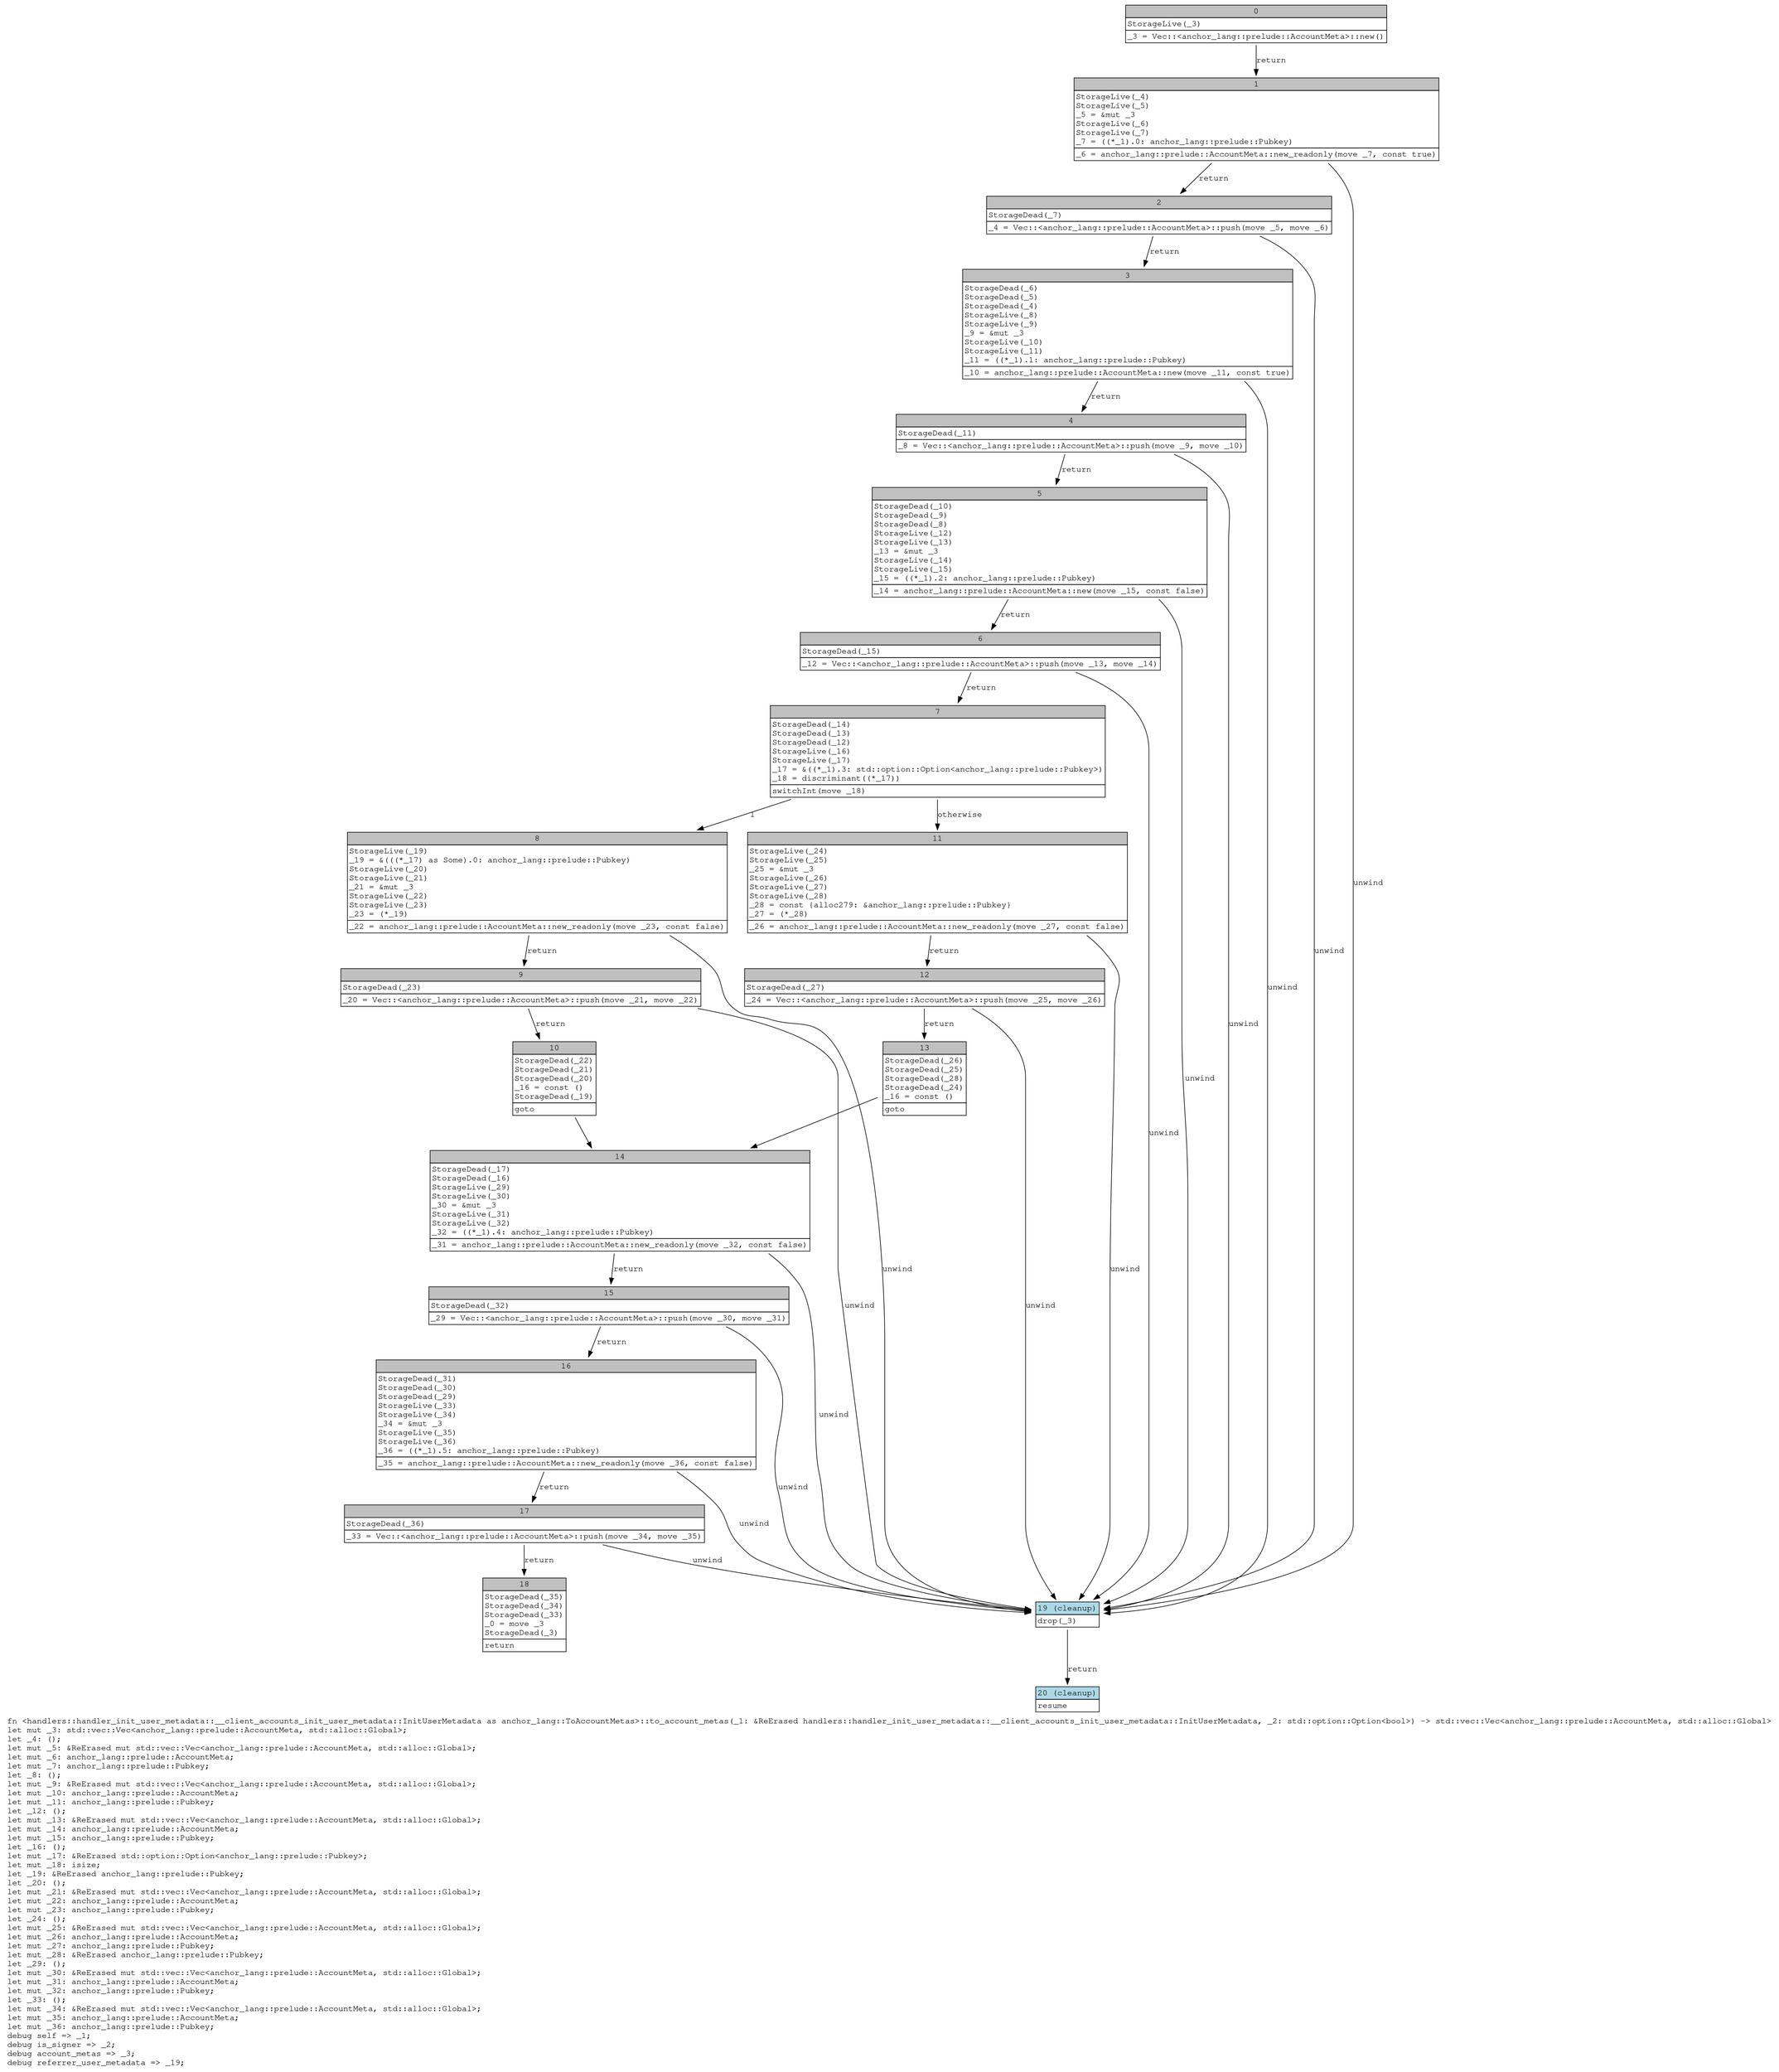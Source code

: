 digraph Mir_0_4496 {
    graph [fontname="Courier, monospace"];
    node [fontname="Courier, monospace"];
    edge [fontname="Courier, monospace"];
    label=<fn &lt;handlers::handler_init_user_metadata::__client_accounts_init_user_metadata::InitUserMetadata as anchor_lang::ToAccountMetas&gt;::to_account_metas(_1: &amp;ReErased handlers::handler_init_user_metadata::__client_accounts_init_user_metadata::InitUserMetadata, _2: std::option::Option&lt;bool&gt;) -&gt; std::vec::Vec&lt;anchor_lang::prelude::AccountMeta, std::alloc::Global&gt;<br align="left"/>let mut _3: std::vec::Vec&lt;anchor_lang::prelude::AccountMeta, std::alloc::Global&gt;;<br align="left"/>let _4: ();<br align="left"/>let mut _5: &amp;ReErased mut std::vec::Vec&lt;anchor_lang::prelude::AccountMeta, std::alloc::Global&gt;;<br align="left"/>let mut _6: anchor_lang::prelude::AccountMeta;<br align="left"/>let mut _7: anchor_lang::prelude::Pubkey;<br align="left"/>let _8: ();<br align="left"/>let mut _9: &amp;ReErased mut std::vec::Vec&lt;anchor_lang::prelude::AccountMeta, std::alloc::Global&gt;;<br align="left"/>let mut _10: anchor_lang::prelude::AccountMeta;<br align="left"/>let mut _11: anchor_lang::prelude::Pubkey;<br align="left"/>let _12: ();<br align="left"/>let mut _13: &amp;ReErased mut std::vec::Vec&lt;anchor_lang::prelude::AccountMeta, std::alloc::Global&gt;;<br align="left"/>let mut _14: anchor_lang::prelude::AccountMeta;<br align="left"/>let mut _15: anchor_lang::prelude::Pubkey;<br align="left"/>let _16: ();<br align="left"/>let mut _17: &amp;ReErased std::option::Option&lt;anchor_lang::prelude::Pubkey&gt;;<br align="left"/>let mut _18: isize;<br align="left"/>let _19: &amp;ReErased anchor_lang::prelude::Pubkey;<br align="left"/>let _20: ();<br align="left"/>let mut _21: &amp;ReErased mut std::vec::Vec&lt;anchor_lang::prelude::AccountMeta, std::alloc::Global&gt;;<br align="left"/>let mut _22: anchor_lang::prelude::AccountMeta;<br align="left"/>let mut _23: anchor_lang::prelude::Pubkey;<br align="left"/>let _24: ();<br align="left"/>let mut _25: &amp;ReErased mut std::vec::Vec&lt;anchor_lang::prelude::AccountMeta, std::alloc::Global&gt;;<br align="left"/>let mut _26: anchor_lang::prelude::AccountMeta;<br align="left"/>let mut _27: anchor_lang::prelude::Pubkey;<br align="left"/>let mut _28: &amp;ReErased anchor_lang::prelude::Pubkey;<br align="left"/>let _29: ();<br align="left"/>let mut _30: &amp;ReErased mut std::vec::Vec&lt;anchor_lang::prelude::AccountMeta, std::alloc::Global&gt;;<br align="left"/>let mut _31: anchor_lang::prelude::AccountMeta;<br align="left"/>let mut _32: anchor_lang::prelude::Pubkey;<br align="left"/>let _33: ();<br align="left"/>let mut _34: &amp;ReErased mut std::vec::Vec&lt;anchor_lang::prelude::AccountMeta, std::alloc::Global&gt;;<br align="left"/>let mut _35: anchor_lang::prelude::AccountMeta;<br align="left"/>let mut _36: anchor_lang::prelude::Pubkey;<br align="left"/>debug self =&gt; _1;<br align="left"/>debug is_signer =&gt; _2;<br align="left"/>debug account_metas =&gt; _3;<br align="left"/>debug referrer_user_metadata =&gt; _19;<br align="left"/>>;
    bb0__0_4496 [shape="none", label=<<table border="0" cellborder="1" cellspacing="0"><tr><td bgcolor="gray" align="center" colspan="1">0</td></tr><tr><td align="left" balign="left">StorageLive(_3)<br/></td></tr><tr><td align="left">_3 = Vec::&lt;anchor_lang::prelude::AccountMeta&gt;::new()</td></tr></table>>];
    bb1__0_4496 [shape="none", label=<<table border="0" cellborder="1" cellspacing="0"><tr><td bgcolor="gray" align="center" colspan="1">1</td></tr><tr><td align="left" balign="left">StorageLive(_4)<br/>StorageLive(_5)<br/>_5 = &amp;mut _3<br/>StorageLive(_6)<br/>StorageLive(_7)<br/>_7 = ((*_1).0: anchor_lang::prelude::Pubkey)<br/></td></tr><tr><td align="left">_6 = anchor_lang::prelude::AccountMeta::new_readonly(move _7, const true)</td></tr></table>>];
    bb2__0_4496 [shape="none", label=<<table border="0" cellborder="1" cellspacing="0"><tr><td bgcolor="gray" align="center" colspan="1">2</td></tr><tr><td align="left" balign="left">StorageDead(_7)<br/></td></tr><tr><td align="left">_4 = Vec::&lt;anchor_lang::prelude::AccountMeta&gt;::push(move _5, move _6)</td></tr></table>>];
    bb3__0_4496 [shape="none", label=<<table border="0" cellborder="1" cellspacing="0"><tr><td bgcolor="gray" align="center" colspan="1">3</td></tr><tr><td align="left" balign="left">StorageDead(_6)<br/>StorageDead(_5)<br/>StorageDead(_4)<br/>StorageLive(_8)<br/>StorageLive(_9)<br/>_9 = &amp;mut _3<br/>StorageLive(_10)<br/>StorageLive(_11)<br/>_11 = ((*_1).1: anchor_lang::prelude::Pubkey)<br/></td></tr><tr><td align="left">_10 = anchor_lang::prelude::AccountMeta::new(move _11, const true)</td></tr></table>>];
    bb4__0_4496 [shape="none", label=<<table border="0" cellborder="1" cellspacing="0"><tr><td bgcolor="gray" align="center" colspan="1">4</td></tr><tr><td align="left" balign="left">StorageDead(_11)<br/></td></tr><tr><td align="left">_8 = Vec::&lt;anchor_lang::prelude::AccountMeta&gt;::push(move _9, move _10)</td></tr></table>>];
    bb5__0_4496 [shape="none", label=<<table border="0" cellborder="1" cellspacing="0"><tr><td bgcolor="gray" align="center" colspan="1">5</td></tr><tr><td align="left" balign="left">StorageDead(_10)<br/>StorageDead(_9)<br/>StorageDead(_8)<br/>StorageLive(_12)<br/>StorageLive(_13)<br/>_13 = &amp;mut _3<br/>StorageLive(_14)<br/>StorageLive(_15)<br/>_15 = ((*_1).2: anchor_lang::prelude::Pubkey)<br/></td></tr><tr><td align="left">_14 = anchor_lang::prelude::AccountMeta::new(move _15, const false)</td></tr></table>>];
    bb6__0_4496 [shape="none", label=<<table border="0" cellborder="1" cellspacing="0"><tr><td bgcolor="gray" align="center" colspan="1">6</td></tr><tr><td align="left" balign="left">StorageDead(_15)<br/></td></tr><tr><td align="left">_12 = Vec::&lt;anchor_lang::prelude::AccountMeta&gt;::push(move _13, move _14)</td></tr></table>>];
    bb7__0_4496 [shape="none", label=<<table border="0" cellborder="1" cellspacing="0"><tr><td bgcolor="gray" align="center" colspan="1">7</td></tr><tr><td align="left" balign="left">StorageDead(_14)<br/>StorageDead(_13)<br/>StorageDead(_12)<br/>StorageLive(_16)<br/>StorageLive(_17)<br/>_17 = &amp;((*_1).3: std::option::Option&lt;anchor_lang::prelude::Pubkey&gt;)<br/>_18 = discriminant((*_17))<br/></td></tr><tr><td align="left">switchInt(move _18)</td></tr></table>>];
    bb8__0_4496 [shape="none", label=<<table border="0" cellborder="1" cellspacing="0"><tr><td bgcolor="gray" align="center" colspan="1">8</td></tr><tr><td align="left" balign="left">StorageLive(_19)<br/>_19 = &amp;(((*_17) as Some).0: anchor_lang::prelude::Pubkey)<br/>StorageLive(_20)<br/>StorageLive(_21)<br/>_21 = &amp;mut _3<br/>StorageLive(_22)<br/>StorageLive(_23)<br/>_23 = (*_19)<br/></td></tr><tr><td align="left">_22 = anchor_lang::prelude::AccountMeta::new_readonly(move _23, const false)</td></tr></table>>];
    bb9__0_4496 [shape="none", label=<<table border="0" cellborder="1" cellspacing="0"><tr><td bgcolor="gray" align="center" colspan="1">9</td></tr><tr><td align="left" balign="left">StorageDead(_23)<br/></td></tr><tr><td align="left">_20 = Vec::&lt;anchor_lang::prelude::AccountMeta&gt;::push(move _21, move _22)</td></tr></table>>];
    bb10__0_4496 [shape="none", label=<<table border="0" cellborder="1" cellspacing="0"><tr><td bgcolor="gray" align="center" colspan="1">10</td></tr><tr><td align="left" balign="left">StorageDead(_22)<br/>StorageDead(_21)<br/>StorageDead(_20)<br/>_16 = const ()<br/>StorageDead(_19)<br/></td></tr><tr><td align="left">goto</td></tr></table>>];
    bb11__0_4496 [shape="none", label=<<table border="0" cellborder="1" cellspacing="0"><tr><td bgcolor="gray" align="center" colspan="1">11</td></tr><tr><td align="left" balign="left">StorageLive(_24)<br/>StorageLive(_25)<br/>_25 = &amp;mut _3<br/>StorageLive(_26)<br/>StorageLive(_27)<br/>StorageLive(_28)<br/>_28 = const {alloc279: &amp;anchor_lang::prelude::Pubkey}<br/>_27 = (*_28)<br/></td></tr><tr><td align="left">_26 = anchor_lang::prelude::AccountMeta::new_readonly(move _27, const false)</td></tr></table>>];
    bb12__0_4496 [shape="none", label=<<table border="0" cellborder="1" cellspacing="0"><tr><td bgcolor="gray" align="center" colspan="1">12</td></tr><tr><td align="left" balign="left">StorageDead(_27)<br/></td></tr><tr><td align="left">_24 = Vec::&lt;anchor_lang::prelude::AccountMeta&gt;::push(move _25, move _26)</td></tr></table>>];
    bb13__0_4496 [shape="none", label=<<table border="0" cellborder="1" cellspacing="0"><tr><td bgcolor="gray" align="center" colspan="1">13</td></tr><tr><td align="left" balign="left">StorageDead(_26)<br/>StorageDead(_25)<br/>StorageDead(_28)<br/>StorageDead(_24)<br/>_16 = const ()<br/></td></tr><tr><td align="left">goto</td></tr></table>>];
    bb14__0_4496 [shape="none", label=<<table border="0" cellborder="1" cellspacing="0"><tr><td bgcolor="gray" align="center" colspan="1">14</td></tr><tr><td align="left" balign="left">StorageDead(_17)<br/>StorageDead(_16)<br/>StorageLive(_29)<br/>StorageLive(_30)<br/>_30 = &amp;mut _3<br/>StorageLive(_31)<br/>StorageLive(_32)<br/>_32 = ((*_1).4: anchor_lang::prelude::Pubkey)<br/></td></tr><tr><td align="left">_31 = anchor_lang::prelude::AccountMeta::new_readonly(move _32, const false)</td></tr></table>>];
    bb15__0_4496 [shape="none", label=<<table border="0" cellborder="1" cellspacing="0"><tr><td bgcolor="gray" align="center" colspan="1">15</td></tr><tr><td align="left" balign="left">StorageDead(_32)<br/></td></tr><tr><td align="left">_29 = Vec::&lt;anchor_lang::prelude::AccountMeta&gt;::push(move _30, move _31)</td></tr></table>>];
    bb16__0_4496 [shape="none", label=<<table border="0" cellborder="1" cellspacing="0"><tr><td bgcolor="gray" align="center" colspan="1">16</td></tr><tr><td align="left" balign="left">StorageDead(_31)<br/>StorageDead(_30)<br/>StorageDead(_29)<br/>StorageLive(_33)<br/>StorageLive(_34)<br/>_34 = &amp;mut _3<br/>StorageLive(_35)<br/>StorageLive(_36)<br/>_36 = ((*_1).5: anchor_lang::prelude::Pubkey)<br/></td></tr><tr><td align="left">_35 = anchor_lang::prelude::AccountMeta::new_readonly(move _36, const false)</td></tr></table>>];
    bb17__0_4496 [shape="none", label=<<table border="0" cellborder="1" cellspacing="0"><tr><td bgcolor="gray" align="center" colspan="1">17</td></tr><tr><td align="left" balign="left">StorageDead(_36)<br/></td></tr><tr><td align="left">_33 = Vec::&lt;anchor_lang::prelude::AccountMeta&gt;::push(move _34, move _35)</td></tr></table>>];
    bb18__0_4496 [shape="none", label=<<table border="0" cellborder="1" cellspacing="0"><tr><td bgcolor="gray" align="center" colspan="1">18</td></tr><tr><td align="left" balign="left">StorageDead(_35)<br/>StorageDead(_34)<br/>StorageDead(_33)<br/>_0 = move _3<br/>StorageDead(_3)<br/></td></tr><tr><td align="left">return</td></tr></table>>];
    bb19__0_4496 [shape="none", label=<<table border="0" cellborder="1" cellspacing="0"><tr><td bgcolor="lightblue" align="center" colspan="1">19 (cleanup)</td></tr><tr><td align="left">drop(_3)</td></tr></table>>];
    bb20__0_4496 [shape="none", label=<<table border="0" cellborder="1" cellspacing="0"><tr><td bgcolor="lightblue" align="center" colspan="1">20 (cleanup)</td></tr><tr><td align="left">resume</td></tr></table>>];
    bb0__0_4496 -> bb1__0_4496 [label="return"];
    bb1__0_4496 -> bb2__0_4496 [label="return"];
    bb1__0_4496 -> bb19__0_4496 [label="unwind"];
    bb2__0_4496 -> bb3__0_4496 [label="return"];
    bb2__0_4496 -> bb19__0_4496 [label="unwind"];
    bb3__0_4496 -> bb4__0_4496 [label="return"];
    bb3__0_4496 -> bb19__0_4496 [label="unwind"];
    bb4__0_4496 -> bb5__0_4496 [label="return"];
    bb4__0_4496 -> bb19__0_4496 [label="unwind"];
    bb5__0_4496 -> bb6__0_4496 [label="return"];
    bb5__0_4496 -> bb19__0_4496 [label="unwind"];
    bb6__0_4496 -> bb7__0_4496 [label="return"];
    bb6__0_4496 -> bb19__0_4496 [label="unwind"];
    bb7__0_4496 -> bb8__0_4496 [label="1"];
    bb7__0_4496 -> bb11__0_4496 [label="otherwise"];
    bb8__0_4496 -> bb9__0_4496 [label="return"];
    bb8__0_4496 -> bb19__0_4496 [label="unwind"];
    bb9__0_4496 -> bb10__0_4496 [label="return"];
    bb9__0_4496 -> bb19__0_4496 [label="unwind"];
    bb10__0_4496 -> bb14__0_4496 [label=""];
    bb11__0_4496 -> bb12__0_4496 [label="return"];
    bb11__0_4496 -> bb19__0_4496 [label="unwind"];
    bb12__0_4496 -> bb13__0_4496 [label="return"];
    bb12__0_4496 -> bb19__0_4496 [label="unwind"];
    bb13__0_4496 -> bb14__0_4496 [label=""];
    bb14__0_4496 -> bb15__0_4496 [label="return"];
    bb14__0_4496 -> bb19__0_4496 [label="unwind"];
    bb15__0_4496 -> bb16__0_4496 [label="return"];
    bb15__0_4496 -> bb19__0_4496 [label="unwind"];
    bb16__0_4496 -> bb17__0_4496 [label="return"];
    bb16__0_4496 -> bb19__0_4496 [label="unwind"];
    bb17__0_4496 -> bb18__0_4496 [label="return"];
    bb17__0_4496 -> bb19__0_4496 [label="unwind"];
    bb19__0_4496 -> bb20__0_4496 [label="return"];
}
